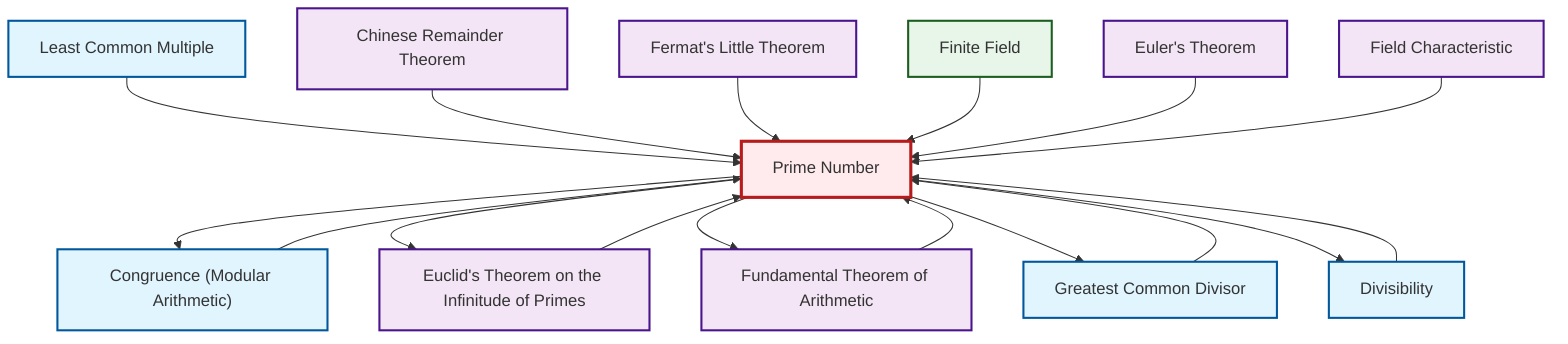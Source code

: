 graph TD
    classDef definition fill:#e1f5fe,stroke:#01579b,stroke-width:2px
    classDef theorem fill:#f3e5f5,stroke:#4a148c,stroke-width:2px
    classDef axiom fill:#fff3e0,stroke:#e65100,stroke-width:2px
    classDef example fill:#e8f5e9,stroke:#1b5e20,stroke-width:2px
    classDef current fill:#ffebee,stroke:#b71c1c,stroke-width:3px
    thm-chinese-remainder["Chinese Remainder Theorem"]:::theorem
    def-divisibility["Divisibility"]:::definition
    ex-finite-field["Finite Field"]:::example
    thm-fermat-little["Fermat's Little Theorem"]:::theorem
    thm-fundamental-arithmetic["Fundamental Theorem of Arithmetic"]:::theorem
    def-prime["Prime Number"]:::definition
    def-gcd["Greatest Common Divisor"]:::definition
    def-congruence["Congruence (Modular Arithmetic)"]:::definition
    thm-euclid-infinitude-primes["Euclid's Theorem on the Infinitude of Primes"]:::theorem
    thm-euler["Euler's Theorem"]:::theorem
    thm-field-characteristic["Field Characteristic"]:::theorem
    def-lcm["Least Common Multiple"]:::definition
    def-gcd --> def-prime
    def-congruence --> def-prime
    thm-fundamental-arithmetic --> def-prime
    def-lcm --> def-prime
    thm-chinese-remainder --> def-prime
    thm-fermat-little --> def-prime
    ex-finite-field --> def-prime
    thm-euler --> def-prime
    thm-field-characteristic --> def-prime
    def-divisibility --> def-prime
    def-prime --> def-congruence
    def-prime --> thm-euclid-infinitude-primes
    def-prime --> thm-fundamental-arithmetic
    def-prime --> def-gcd
    thm-euclid-infinitude-primes --> def-prime
    def-prime --> def-divisibility
    class def-prime current